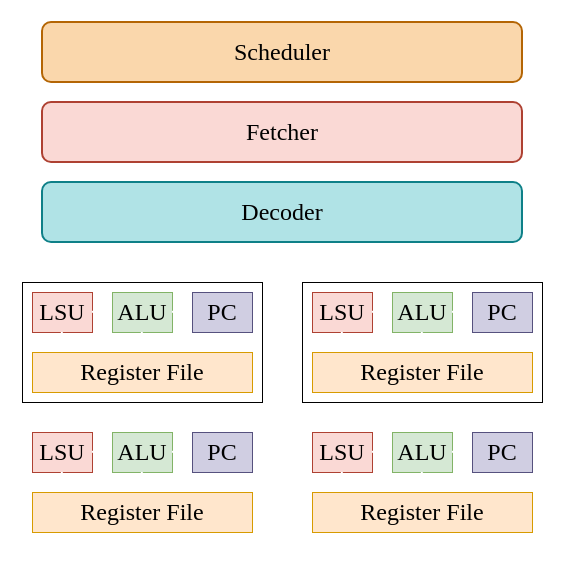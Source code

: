 <mxfile>
    <diagram id="Tu6ReNi1Lv_SqtANjlML" name="Page-1">
        <mxGraphModel dx="496" dy="341" grid="1" gridSize="10" guides="1" tooltips="1" connect="1" arrows="1" fold="1" page="1" pageScale="1" pageWidth="850" pageHeight="1100" math="0" shadow="0">
            <root>
                <mxCell id="0"/>
                <mxCell id="1" parent="0"/>
                <mxCell id="2" value="Scheduler" style="rounded=1;whiteSpace=wrap;html=1;fillColor=#fad7ac;strokeColor=#b46504;fontColor=#000000;fontFamily=Tahoma;" vertex="1" parent="1">
                    <mxGeometry x="280" y="160" width="240" height="30" as="geometry"/>
                </mxCell>
                <mxCell id="3" value="Fetcher" style="rounded=1;whiteSpace=wrap;html=1;fillColor=#fad9d5;strokeColor=#ae4132;fontColor=#000000;fontFamily=Tahoma;" vertex="1" parent="1">
                    <mxGeometry x="280" y="200" width="240" height="30" as="geometry"/>
                </mxCell>
                <mxCell id="4" value="Decoder" style="rounded=1;whiteSpace=wrap;html=1;fillColor=#b0e3e6;strokeColor=#0e8088;fontColor=#000000;fontFamily=Tahoma;" vertex="1" parent="1">
                    <mxGeometry x="280" y="240" width="240" height="30" as="geometry"/>
                </mxCell>
                <mxCell id="17" value="" style="group;fontColor=#FFFFFF;" vertex="1" connectable="0" parent="1">
                    <mxGeometry x="270" y="290" width="120" height="60" as="geometry"/>
                </mxCell>
                <mxCell id="6" value="" style="rounded=0;whiteSpace=wrap;html=1;fontFamily=Tahoma;fontColor=#000000;fillColor=none;strokeWidth=0.5;" vertex="1" parent="17">
                    <mxGeometry width="120" height="60" as="geometry"/>
                </mxCell>
                <mxCell id="7" value="LSU" style="rounded=0;whiteSpace=wrap;html=1;strokeWidth=0.5;fontFamily=Tahoma;fillColor=#fad9d5;strokeColor=#ae4132;fontColor=#000000;" vertex="1" parent="17">
                    <mxGeometry x="5" y="5" width="30" height="20" as="geometry"/>
                </mxCell>
                <mxCell id="11" value="Register File" style="rounded=0;whiteSpace=wrap;html=1;strokeWidth=0.5;fontFamily=Tahoma;fillColor=#ffe6cc;strokeColor=#d79b00;fontColor=#000000;" vertex="1" parent="17">
                    <mxGeometry x="5" y="35" width="110" height="20" as="geometry"/>
                </mxCell>
                <mxCell id="23" value="" style="group" vertex="1" connectable="0" parent="17">
                    <mxGeometry x="19.91" y="5" width="95.09" height="30" as="geometry"/>
                </mxCell>
                <mxCell id="8" value="ALU" style="rounded=0;whiteSpace=wrap;html=1;strokeWidth=0.5;fontFamily=Tahoma;fillColor=#d5e8d4;strokeColor=#82b366;fontColor=#000000;" vertex="1" parent="23">
                    <mxGeometry x="25.09" width="30" height="20" as="geometry"/>
                </mxCell>
                <mxCell id="9" value="PC" style="rounded=0;whiteSpace=wrap;html=1;strokeWidth=0.5;fontFamily=Tahoma;fillColor=#d0cee2;strokeColor=#56517e;fontColor=#000000;" vertex="1" parent="23">
                    <mxGeometry x="65.09" width="30" height="20" as="geometry"/>
                </mxCell>
                <mxCell id="19" value="" style="endArrow=none;html=1;strokeColor=#FFFFFF;fontFamily=Tahoma;fontColor=#000000;" edge="1" parent="23">
                    <mxGeometry width="50" height="50" relative="1" as="geometry">
                        <mxPoint y="30" as="sourcePoint"/>
                        <mxPoint y="20" as="targetPoint"/>
                    </mxGeometry>
                </mxCell>
                <mxCell id="20" value="" style="endArrow=none;html=1;strokeColor=#FFFFFF;fontFamily=Tahoma;fontColor=#000000;" edge="1" parent="23">
                    <mxGeometry width="50" height="50" relative="1" as="geometry">
                        <mxPoint x="40" y="30" as="sourcePoint"/>
                        <mxPoint x="40" y="20" as="targetPoint"/>
                    </mxGeometry>
                </mxCell>
                <mxCell id="21" value="" style="endArrow=none;html=1;strokeColor=#FFFFFF;fontFamily=Tahoma;fontColor=#000000;" edge="1" parent="23">
                    <mxGeometry width="50" height="50" relative="1" as="geometry">
                        <mxPoint x="25.09" y="9.9" as="sourcePoint"/>
                        <mxPoint x="15.09" y="9.9" as="targetPoint"/>
                    </mxGeometry>
                </mxCell>
                <mxCell id="22" value="" style="endArrow=none;html=1;strokeColor=#FFFFFF;fontFamily=Tahoma;fontColor=#000000;" edge="1" parent="23">
                    <mxGeometry width="50" height="50" relative="1" as="geometry">
                        <mxPoint x="65.09" y="9.9" as="sourcePoint"/>
                        <mxPoint x="55.09" y="9.9" as="targetPoint"/>
                    </mxGeometry>
                </mxCell>
                <mxCell id="24" value="" style="group;fontColor=#FFFFFF;" vertex="1" connectable="0" parent="1">
                    <mxGeometry x="410" y="290" width="130" height="140" as="geometry"/>
                </mxCell>
                <mxCell id="25" value="" style="rounded=0;whiteSpace=wrap;html=1;fontFamily=Tahoma;fontColor=#000000;fillColor=none;strokeWidth=0.5;" vertex="1" parent="24">
                    <mxGeometry width="120" height="60" as="geometry"/>
                </mxCell>
                <mxCell id="26" value="LSU" style="rounded=0;whiteSpace=wrap;html=1;strokeWidth=0.5;fontFamily=Tahoma;fillColor=#fad9d5;strokeColor=#ae4132;fontColor=#000000;" vertex="1" parent="24">
                    <mxGeometry x="5" y="5" width="30" height="20" as="geometry"/>
                </mxCell>
                <mxCell id="27" value="Register File" style="rounded=0;whiteSpace=wrap;html=1;strokeWidth=0.5;fontFamily=Tahoma;fillColor=#ffe6cc;strokeColor=#d79b00;fontColor=#000000;" vertex="1" parent="24">
                    <mxGeometry x="5" y="35" width="110" height="20" as="geometry"/>
                </mxCell>
                <mxCell id="28" value="" style="group" vertex="1" connectable="0" parent="24">
                    <mxGeometry x="19.91" y="5" width="95.09" height="30" as="geometry"/>
                </mxCell>
                <mxCell id="29" value="ALU" style="rounded=0;whiteSpace=wrap;html=1;strokeWidth=0.5;fontFamily=Tahoma;fillColor=#d5e8d4;strokeColor=#82b366;fontColor=#000000;" vertex="1" parent="28">
                    <mxGeometry x="25.09" width="30" height="20" as="geometry"/>
                </mxCell>
                <mxCell id="30" value="PC" style="rounded=0;whiteSpace=wrap;html=1;strokeWidth=0.5;fontFamily=Tahoma;fillColor=#d0cee2;strokeColor=#56517e;fontColor=#000000;" vertex="1" parent="28">
                    <mxGeometry x="65.09" width="30" height="20" as="geometry"/>
                </mxCell>
                <mxCell id="31" value="" style="endArrow=none;html=1;strokeColor=#FFFFFF;fontFamily=Tahoma;fontColor=#000000;" edge="1" parent="28">
                    <mxGeometry width="50" height="50" relative="1" as="geometry">
                        <mxPoint y="30" as="sourcePoint"/>
                        <mxPoint y="20" as="targetPoint"/>
                    </mxGeometry>
                </mxCell>
                <mxCell id="32" value="" style="endArrow=none;html=1;strokeColor=#FFFFFF;fontFamily=Tahoma;fontColor=#000000;" edge="1" parent="28">
                    <mxGeometry width="50" height="50" relative="1" as="geometry">
                        <mxPoint x="40" y="30" as="sourcePoint"/>
                        <mxPoint x="40" y="20" as="targetPoint"/>
                    </mxGeometry>
                </mxCell>
                <mxCell id="33" value="" style="endArrow=none;html=1;strokeColor=#FFFFFF;fontFamily=Tahoma;fontColor=#000000;" edge="1" parent="28">
                    <mxGeometry width="50" height="50" relative="1" as="geometry">
                        <mxPoint x="25.09" y="9.9" as="sourcePoint"/>
                        <mxPoint x="15.09" y="9.9" as="targetPoint"/>
                    </mxGeometry>
                </mxCell>
                <mxCell id="34" value="" style="endArrow=none;html=1;strokeColor=#FFFFFF;fontFamily=Tahoma;fontColor=#000000;" edge="1" parent="28">
                    <mxGeometry width="50" height="50" relative="1" as="geometry">
                        <mxPoint x="65.09" y="9.9" as="sourcePoint"/>
                        <mxPoint x="55.09" y="9.9" as="targetPoint"/>
                    </mxGeometry>
                </mxCell>
                <mxCell id="57" value="" style="rounded=0;whiteSpace=wrap;html=1;strokeColor=#FFFFFF;strokeWidth=0.5;fontFamily=Tahoma;fontColor=#FFFFFF;fillColor=none;" vertex="1" parent="24">
                    <mxGeometry x="-150" y="-140" width="280" height="280" as="geometry"/>
                </mxCell>
                <mxCell id="35" value="" style="group;fontColor=#FFFFFF;" vertex="1" connectable="0" parent="1">
                    <mxGeometry x="270" y="360" width="120" height="60" as="geometry"/>
                </mxCell>
                <mxCell id="36" value="" style="rounded=0;whiteSpace=wrap;html=1;fontFamily=Tahoma;fontColor=#000000;fillColor=none;strokeWidth=0.5;strokeColor=#FFFFFF;" vertex="1" parent="35">
                    <mxGeometry width="120" height="60" as="geometry"/>
                </mxCell>
                <mxCell id="37" value="LSU" style="rounded=0;whiteSpace=wrap;html=1;strokeWidth=0.5;fontFamily=Tahoma;fillColor=#fad9d5;strokeColor=#ae4132;fontColor=#000000;" vertex="1" parent="35">
                    <mxGeometry x="5" y="5" width="30" height="20" as="geometry"/>
                </mxCell>
                <mxCell id="38" value="Register File" style="rounded=0;whiteSpace=wrap;html=1;strokeWidth=0.5;fontFamily=Tahoma;fillColor=#ffe6cc;strokeColor=#d79b00;fontColor=#000000;" vertex="1" parent="35">
                    <mxGeometry x="5" y="35" width="110" height="20" as="geometry"/>
                </mxCell>
                <mxCell id="39" value="" style="group" vertex="1" connectable="0" parent="35">
                    <mxGeometry x="19.91" y="5" width="95.09" height="30" as="geometry"/>
                </mxCell>
                <mxCell id="40" value="ALU" style="rounded=0;whiteSpace=wrap;html=1;strokeWidth=0.5;fontFamily=Tahoma;fillColor=#d5e8d4;strokeColor=#82b366;fontColor=#000000;" vertex="1" parent="39">
                    <mxGeometry x="25.09" width="30" height="20" as="geometry"/>
                </mxCell>
                <mxCell id="41" value="PC" style="rounded=0;whiteSpace=wrap;html=1;strokeWidth=0.5;fontFamily=Tahoma;fillColor=#d0cee2;strokeColor=#56517e;fontColor=#000000;" vertex="1" parent="39">
                    <mxGeometry x="65.09" width="30" height="20" as="geometry"/>
                </mxCell>
                <mxCell id="42" value="" style="endArrow=none;html=1;strokeColor=#FFFFFF;fontFamily=Tahoma;fontColor=#000000;" edge="1" parent="39">
                    <mxGeometry width="50" height="50" relative="1" as="geometry">
                        <mxPoint y="30" as="sourcePoint"/>
                        <mxPoint y="20" as="targetPoint"/>
                    </mxGeometry>
                </mxCell>
                <mxCell id="43" value="" style="endArrow=none;html=1;strokeColor=#FFFFFF;fontFamily=Tahoma;fontColor=#000000;" edge="1" parent="39">
                    <mxGeometry width="50" height="50" relative="1" as="geometry">
                        <mxPoint x="40" y="30" as="sourcePoint"/>
                        <mxPoint x="40" y="20" as="targetPoint"/>
                    </mxGeometry>
                </mxCell>
                <mxCell id="44" value="" style="endArrow=none;html=1;strokeColor=#FFFFFF;fontFamily=Tahoma;fontColor=#000000;" edge="1" parent="39">
                    <mxGeometry width="50" height="50" relative="1" as="geometry">
                        <mxPoint x="25.09" y="9.9" as="sourcePoint"/>
                        <mxPoint x="15.09" y="9.9" as="targetPoint"/>
                    </mxGeometry>
                </mxCell>
                <mxCell id="45" value="" style="endArrow=none;html=1;strokeColor=#FFFFFF;fontFamily=Tahoma;fontColor=#000000;" edge="1" parent="39">
                    <mxGeometry width="50" height="50" relative="1" as="geometry">
                        <mxPoint x="65.09" y="9.9" as="sourcePoint"/>
                        <mxPoint x="55.09" y="9.9" as="targetPoint"/>
                    </mxGeometry>
                </mxCell>
                <mxCell id="46" value="" style="group;fontColor=#FFFFFF;" vertex="1" connectable="0" parent="1">
                    <mxGeometry x="410" y="360" width="120" height="60" as="geometry"/>
                </mxCell>
                <mxCell id="47" value="" style="rounded=0;whiteSpace=wrap;html=1;fontFamily=Tahoma;fontColor=#000000;fillColor=none;strokeWidth=0.5;strokeColor=#FFFFFF;" vertex="1" parent="46">
                    <mxGeometry width="120" height="60" as="geometry"/>
                </mxCell>
                <mxCell id="48" value="LSU" style="rounded=0;whiteSpace=wrap;html=1;strokeWidth=0.5;fontFamily=Tahoma;fillColor=#fad9d5;strokeColor=#ae4132;fontColor=#000000;" vertex="1" parent="46">
                    <mxGeometry x="5" y="5" width="30" height="20" as="geometry"/>
                </mxCell>
                <mxCell id="49" value="Register File" style="rounded=0;whiteSpace=wrap;html=1;strokeWidth=0.5;fontFamily=Tahoma;fillColor=#ffe6cc;strokeColor=#d79b00;fontColor=#000000;" vertex="1" parent="46">
                    <mxGeometry x="5" y="35" width="110" height="20" as="geometry"/>
                </mxCell>
                <mxCell id="50" value="" style="group" vertex="1" connectable="0" parent="46">
                    <mxGeometry x="19.91" y="5" width="95.09" height="30" as="geometry"/>
                </mxCell>
                <mxCell id="51" value="ALU" style="rounded=0;whiteSpace=wrap;html=1;strokeWidth=0.5;fontFamily=Tahoma;fillColor=#d5e8d4;strokeColor=#82b366;fontColor=#000000;" vertex="1" parent="50">
                    <mxGeometry x="25.09" width="30" height="20" as="geometry"/>
                </mxCell>
                <mxCell id="52" value="PC" style="rounded=0;whiteSpace=wrap;html=1;strokeWidth=0.5;fontFamily=Tahoma;fillColor=#d0cee2;strokeColor=#56517e;fontColor=#000000;" vertex="1" parent="50">
                    <mxGeometry x="65.09" width="30" height="20" as="geometry"/>
                </mxCell>
                <mxCell id="53" value="" style="endArrow=none;html=1;strokeColor=#FFFFFF;fontFamily=Tahoma;fontColor=#000000;" edge="1" parent="50">
                    <mxGeometry width="50" height="50" relative="1" as="geometry">
                        <mxPoint y="30" as="sourcePoint"/>
                        <mxPoint y="20" as="targetPoint"/>
                    </mxGeometry>
                </mxCell>
                <mxCell id="54" value="" style="endArrow=none;html=1;strokeColor=#FFFFFF;fontFamily=Tahoma;fontColor=#000000;" edge="1" parent="50">
                    <mxGeometry width="50" height="50" relative="1" as="geometry">
                        <mxPoint x="40" y="30" as="sourcePoint"/>
                        <mxPoint x="40" y="20" as="targetPoint"/>
                    </mxGeometry>
                </mxCell>
                <mxCell id="55" value="" style="endArrow=none;html=1;strokeColor=#FFFFFF;fontFamily=Tahoma;fontColor=#000000;" edge="1" parent="50">
                    <mxGeometry width="50" height="50" relative="1" as="geometry">
                        <mxPoint x="25.09" y="9.9" as="sourcePoint"/>
                        <mxPoint x="15.09" y="9.9" as="targetPoint"/>
                    </mxGeometry>
                </mxCell>
                <mxCell id="56" value="" style="endArrow=none;html=1;strokeColor=#FFFFFF;fontFamily=Tahoma;fontColor=#000000;" edge="1" parent="50">
                    <mxGeometry width="50" height="50" relative="1" as="geometry">
                        <mxPoint x="65.09" y="9.9" as="sourcePoint"/>
                        <mxPoint x="55.09" y="9.9" as="targetPoint"/>
                    </mxGeometry>
                </mxCell>
            </root>
        </mxGraphModel>
    </diagram>
</mxfile>